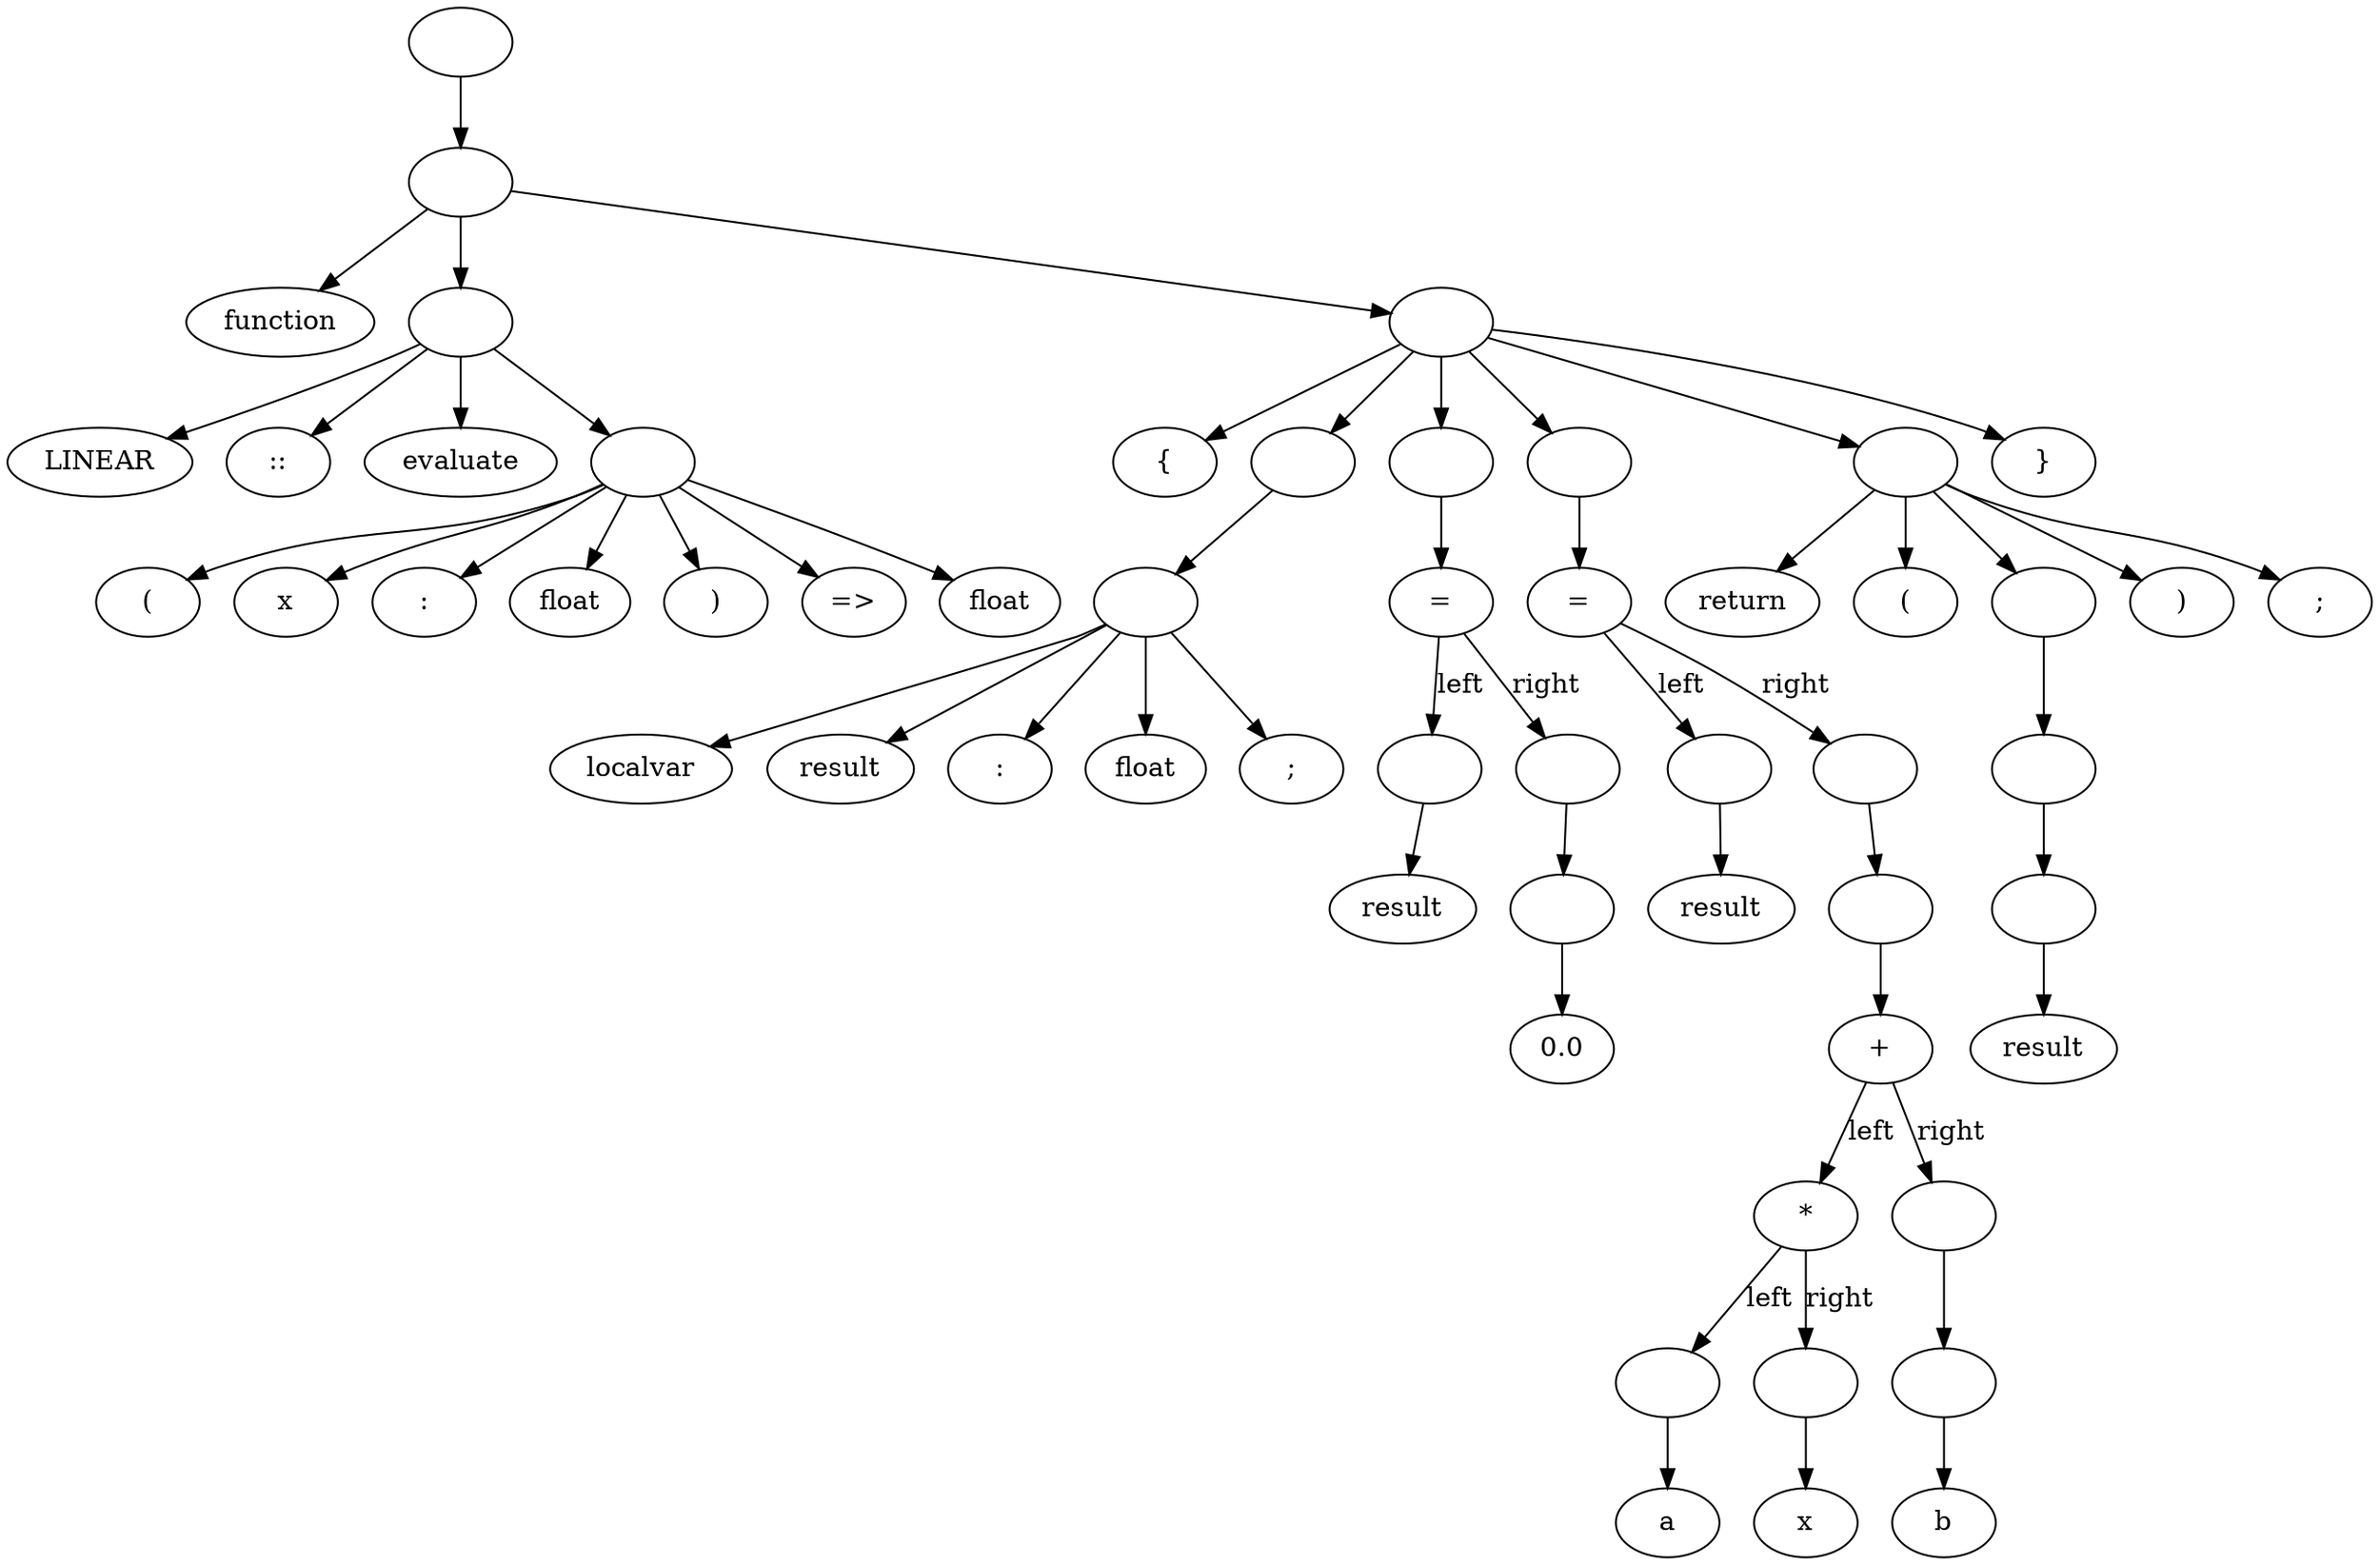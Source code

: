 digraph AST {
node12698356 [label=""]
node12698356 -> node47176343
node47176343 [label=""]
node47176343 -> node21933905
node21933905 [label="function"]
node47176343 -> node63187419
node63187419 [label=""]
node63187419 -> node31815862
node31815862 [label="LINEAR"]
node63187419 -> node17907308
node17907308 [label="::"]
node63187419 -> node26948044
node26948044 [label="evaluate"]
node63187419 -> node41205809
node41205809 [label=""]
node41205809 -> node35307962
node35307962 [label="("]
node41205809 -> node49336210
node49336210 [label="x"]
node41205809 -> node41372713
node41372713 [label=":"]
node41205809 -> node36810105
node36810105 [label="float"]
node41205809 -> node62855489
node62855489 [label=")"]
node41205809 -> node28828491
node28828491 [label="=>"]
node41205809 -> node58129833
node58129833 [label="float"]
node47176343 -> node53406450
node53406450 [label=""]
node53406450 -> node10896009
node10896009 [label="{"]
node53406450 -> node30955222
node30955222 [label=""]
node30955222 -> node10161546
node10161546 [label=""]
node10161546 -> node24345054
node24345054 [label="localvar"]
node10161546 -> node17778899
node17778899 [label="result"]
node10161546 -> node25792371
node25792371 [label=":"]
node10161546 -> node30804749
node30804749 [label="float"]
node10161546 -> node8807292
node8807292 [label=";"]
node53406450 -> node12156768
node12156768 [label=""]
node12156768 -> node42302050
node42302050 [label="="]
node42302050 -> node45174131 [label="left"]
node45174131 [label=""]
node45174131 -> node3913996
node3913996 [label="result"]
node42302050 -> node35225966 [label="right"]
node35225966 [label=""]
node35225966 -> node48598242
node48598242 [label=""]
node48598242 -> node34731002
node34731002 [label="0.0"]
node53406450 -> node44143566
node44143566 [label=""]
node44143566 -> node61747774
node61747774 [label="="]
node61747774 -> node18859061 [label="left"]
node18859061 [label=""]
node18859061 -> node35513827
node35513827 [label="result"]
node61747774 -> node51188993 [label="right"]
node51188993 [label=""]
node51188993 -> node58047761
node58047761 [label=""]
node58047761 -> node52667802
node52667802 [label="+"]
node52667802 -> node4248175 [label="left"]
node4248175 [label="*"]
node4248175 -> node38233575 [label="left"]
node38233575 [label=""]
node38233575 -> node8557861
node8557861 [label="a"]
node4248175 -> node9911889 [label="right"]
node9911889 [label=""]
node9911889 -> node22098140
node22098140 [label="x"]
node52667802 -> node64665535 [label="right"]
node64665535 [label=""]
node64665535 -> node45118907
node45118907 [label=""]
node45118907 -> node3416986
node3416986 [label="b"]
node53406450 -> node30752875
node30752875 [label=""]
node30752875 -> node8340425
node8340425 [label="return"]
node30752875 -> node7954964
node7954964 [label="("]
node30752875 -> node4485813
node4485813 [label=""]
node4485813 -> node40372317
node40372317 [label=""]
node40372317 -> node27806533
node27806533 [label=""]
node27806533 -> node48932206
node48932206 [label="result"]
node30752875 -> node37736673
node37736673 [label=")"]
node30752875 -> node4085744
node4085744 [label=";"]
node53406450 -> node36771698
node36771698 [label="}"]
}
